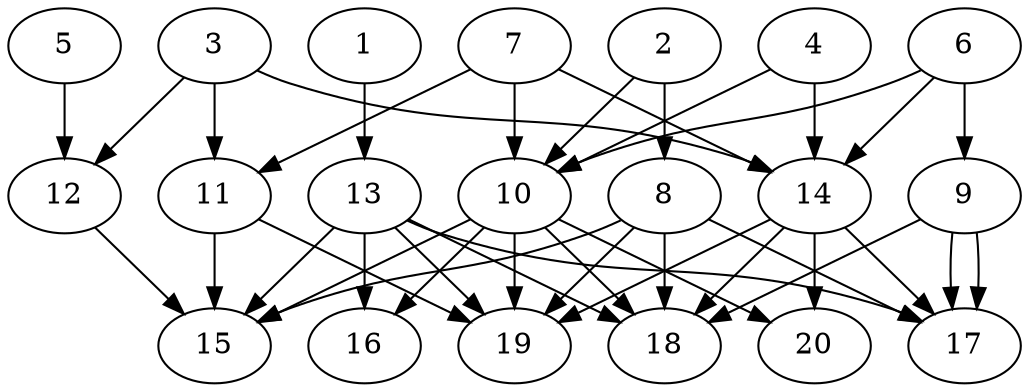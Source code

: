 // DAG automatically generated by daggen at Thu Oct  3 13:58:43 2019
// ./daggen --dot -n 20 --ccr 0.4 --fat 0.7 --regular 0.9 --density 0.7 --mindata 5242880 --maxdata 52428800 
digraph G {
  1 [size="110149120", alpha="0.01", expect_size="44059648"] 
  1 -> 13 [size ="44059648"]
  2 [size="109624320", alpha="0.01", expect_size="43849728"] 
  2 -> 8 [size ="43849728"]
  2 -> 10 [size ="43849728"]
  3 [size="74539520", alpha="0.04", expect_size="29815808"] 
  3 -> 11 [size ="29815808"]
  3 -> 12 [size ="29815808"]
  3 -> 14 [size ="29815808"]
  4 [size="89684480", alpha="0.02", expect_size="35873792"] 
  4 -> 10 [size ="35873792"]
  4 -> 14 [size ="35873792"]
  5 [size="34209280", alpha="0.18", expect_size="13683712"] 
  5 -> 12 [size ="13683712"]
  6 [size="20682240", alpha="0.06", expect_size="8272896"] 
  6 -> 9 [size ="8272896"]
  6 -> 10 [size ="8272896"]
  6 -> 14 [size ="8272896"]
  7 [size="66611200", alpha="0.07", expect_size="26644480"] 
  7 -> 10 [size ="26644480"]
  7 -> 11 [size ="26644480"]
  7 -> 14 [size ="26644480"]
  8 [size="86325760", alpha="0.09", expect_size="34530304"] 
  8 -> 15 [size ="34530304"]
  8 -> 17 [size ="34530304"]
  8 -> 18 [size ="34530304"]
  8 -> 19 [size ="34530304"]
  9 [size="50595840", alpha="0.15", expect_size="20238336"] 
  9 -> 17 [size ="20238336"]
  9 -> 17 [size ="20238336"]
  9 -> 18 [size ="20238336"]
  10 [size="36454400", alpha="0.19", expect_size="14581760"] 
  10 -> 15 [size ="14581760"]
  10 -> 16 [size ="14581760"]
  10 -> 18 [size ="14581760"]
  10 -> 19 [size ="14581760"]
  10 -> 20 [size ="14581760"]
  11 [size="97628160", alpha="0.06", expect_size="39051264"] 
  11 -> 15 [size ="39051264"]
  11 -> 19 [size ="39051264"]
  12 [size="103313920", alpha="0.06", expect_size="41325568"] 
  12 -> 15 [size ="41325568"]
  13 [size="110958080", alpha="0.04", expect_size="44383232"] 
  13 -> 15 [size ="44383232"]
  13 -> 16 [size ="44383232"]
  13 -> 17 [size ="44383232"]
  13 -> 18 [size ="44383232"]
  13 -> 19 [size ="44383232"]
  14 [size="16074240", alpha="0.13", expect_size="6429696"] 
  14 -> 17 [size ="6429696"]
  14 -> 18 [size ="6429696"]
  14 -> 19 [size ="6429696"]
  14 -> 20 [size ="6429696"]
  15 [size="28615680", alpha="0.17", expect_size="11446272"] 
  16 [size="19425280", alpha="0.09", expect_size="7770112"] 
  17 [size="56957440", alpha="0.16", expect_size="22782976"] 
  18 [size="100695040", alpha="0.14", expect_size="40278016"] 
  19 [size="37440000", alpha="0.04", expect_size="14976000"] 
  20 [size="123750400", alpha="0.01", expect_size="49500160"] 
}
